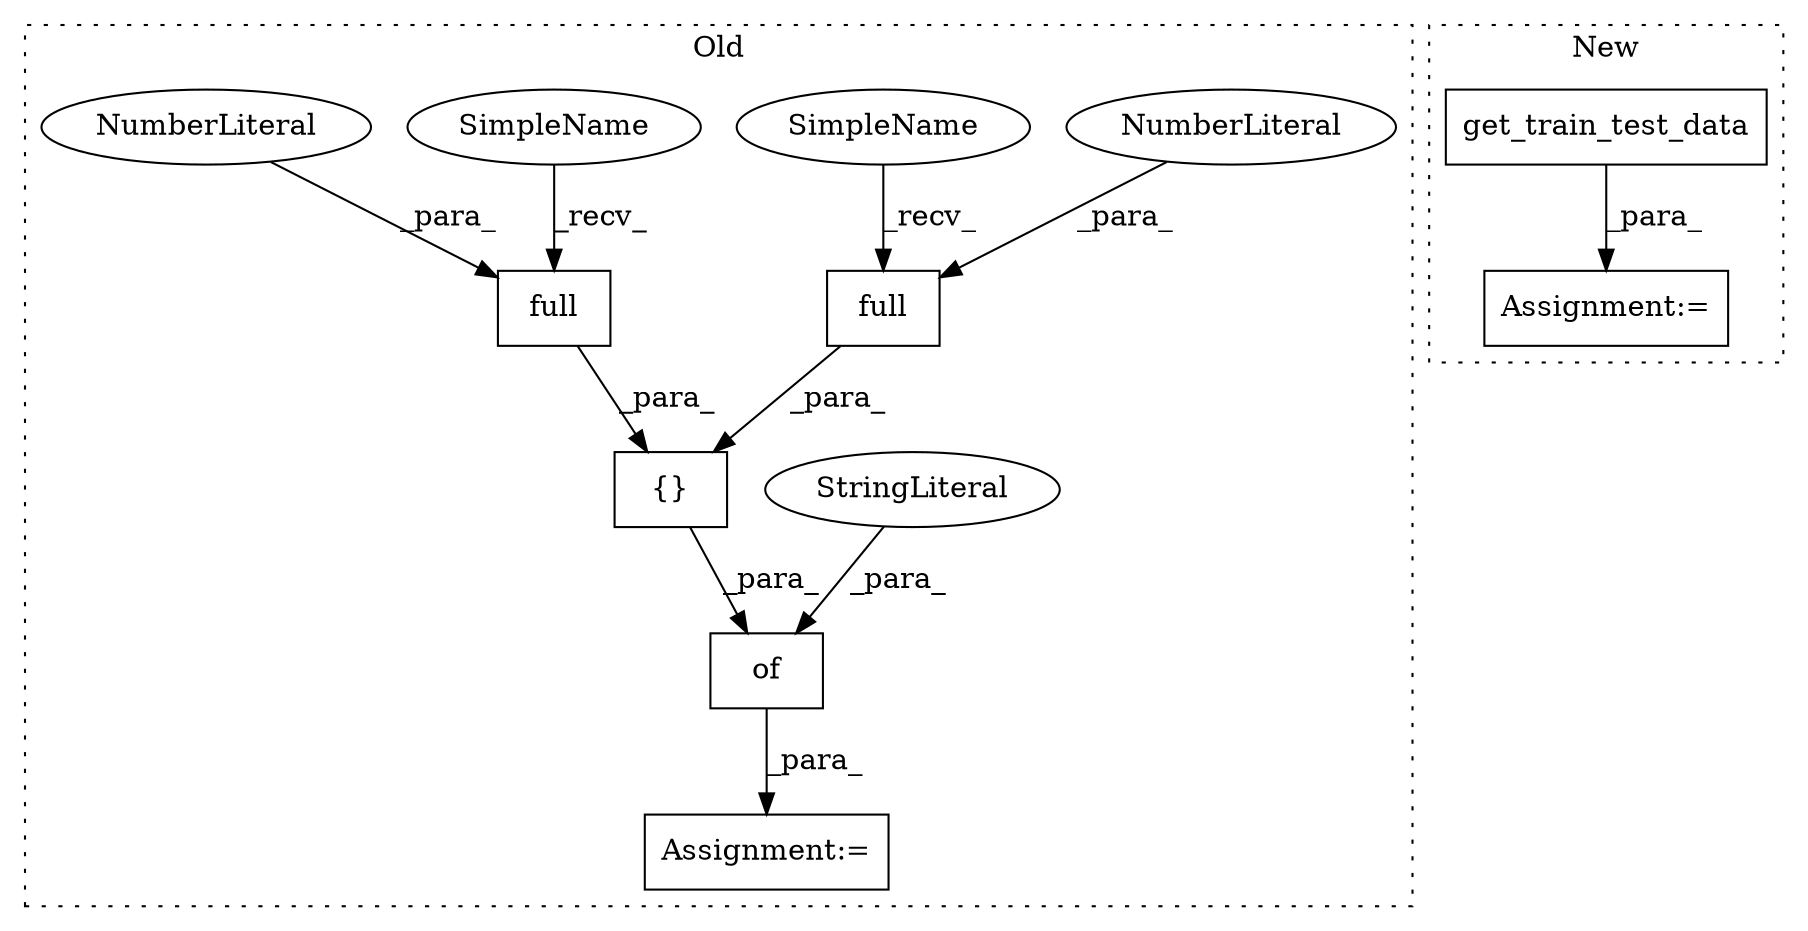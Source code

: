 digraph G {
subgraph cluster0 {
1 [label="full" a="32" s="3392,3400" l="5,1" shape="box"];
3 [label="{}" a="4" s="3385,3417" l="1,1" shape="box"];
4 [label="NumberLiteral" a="34" s="3399" l="1" shape="ellipse"];
5 [label="of" a="32" s="3358,3418" l="3,1" shape="box"];
6 [label="full" a="32" s="3408,3416" l="5,1" shape="box"];
7 [label="NumberLiteral" a="34" s="3413" l="1" shape="ellipse"];
9 [label="StringLiteral" a="45" s="3361" l="14" shape="ellipse"];
10 [label="Assignment:=" a="7" s="3353" l="1" shape="box"];
11 [label="SimpleName" a="42" s="3386" l="5" shape="ellipse"];
12 [label="SimpleName" a="42" s="3402" l="5" shape="ellipse"];
label = "Old";
style="dotted";
}
subgraph cluster1 {
2 [label="get_train_test_data" a="32" s="4155" l="21" shape="box"];
8 [label="Assignment:=" a="7" s="4153" l="2" shape="box"];
label = "New";
style="dotted";
}
1 -> 3 [label="_para_"];
2 -> 8 [label="_para_"];
3 -> 5 [label="_para_"];
4 -> 1 [label="_para_"];
5 -> 10 [label="_para_"];
6 -> 3 [label="_para_"];
7 -> 6 [label="_para_"];
9 -> 5 [label="_para_"];
11 -> 1 [label="_recv_"];
12 -> 6 [label="_recv_"];
}